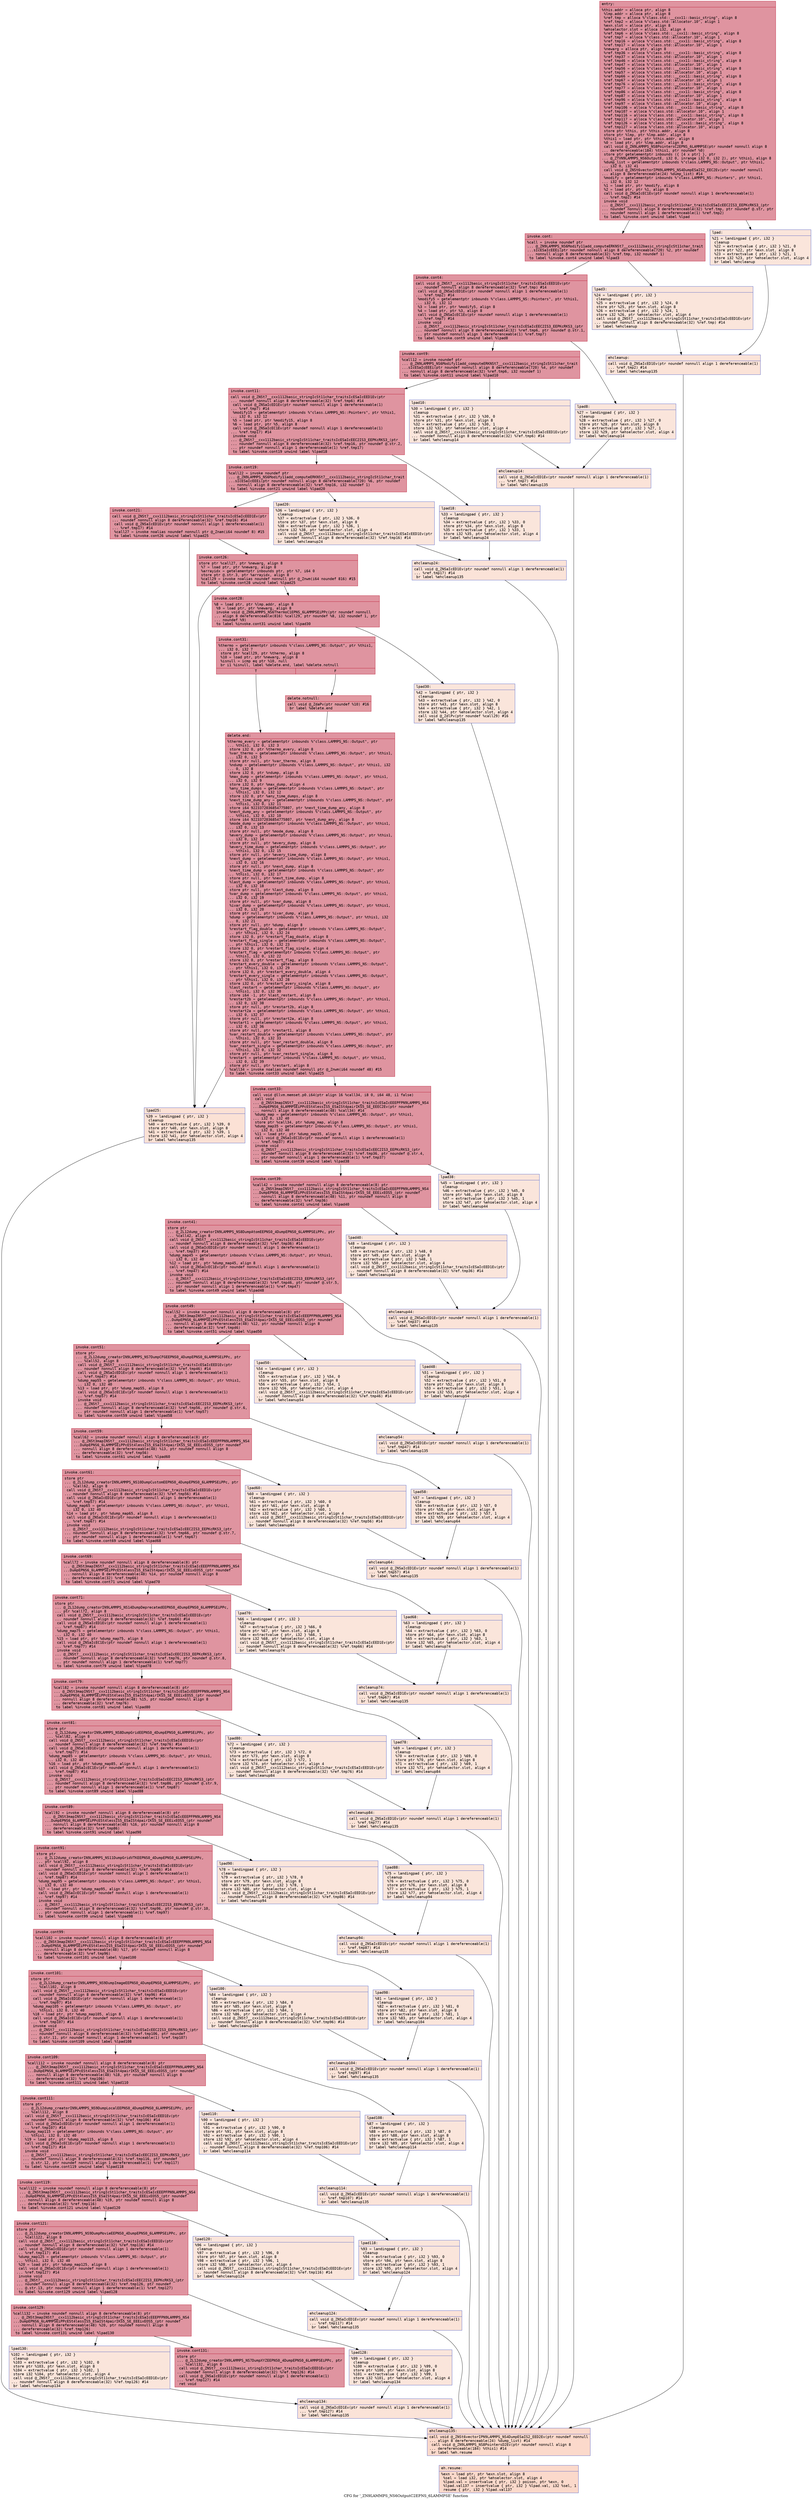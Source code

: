 digraph "CFG for '_ZN9LAMMPS_NS6OutputC2EPNS_6LAMMPSE' function" {
	label="CFG for '_ZN9LAMMPS_NS6OutputC2EPNS_6LAMMPSE' function";

	Node0x559d9a154dc0 [shape=record,color="#b70d28ff", style=filled, fillcolor="#b70d2870" fontname="Courier",label="{entry:\l|  %this.addr = alloca ptr, align 8\l  %lmp.addr = alloca ptr, align 8\l  %ref.tmp = alloca %\"class.std::__cxx11::basic_string\", align 8\l  %ref.tmp2 = alloca %\"class.std::allocator.10\", align 1\l  %exn.slot = alloca ptr, align 8\l  %ehselector.slot = alloca i32, align 4\l  %ref.tmp6 = alloca %\"class.std::__cxx11::basic_string\", align 8\l  %ref.tmp7 = alloca %\"class.std::allocator.10\", align 1\l  %ref.tmp16 = alloca %\"class.std::__cxx11::basic_string\", align 8\l  %ref.tmp17 = alloca %\"class.std::allocator.10\", align 1\l  %newarg = alloca ptr, align 8\l  %ref.tmp36 = alloca %\"class.std::__cxx11::basic_string\", align 8\l  %ref.tmp37 = alloca %\"class.std::allocator.10\", align 1\l  %ref.tmp46 = alloca %\"class.std::__cxx11::basic_string\", align 8\l  %ref.tmp47 = alloca %\"class.std::allocator.10\", align 1\l  %ref.tmp56 = alloca %\"class.std::__cxx11::basic_string\", align 8\l  %ref.tmp57 = alloca %\"class.std::allocator.10\", align 1\l  %ref.tmp66 = alloca %\"class.std::__cxx11::basic_string\", align 8\l  %ref.tmp67 = alloca %\"class.std::allocator.10\", align 1\l  %ref.tmp76 = alloca %\"class.std::__cxx11::basic_string\", align 8\l  %ref.tmp77 = alloca %\"class.std::allocator.10\", align 1\l  %ref.tmp86 = alloca %\"class.std::__cxx11::basic_string\", align 8\l  %ref.tmp87 = alloca %\"class.std::allocator.10\", align 1\l  %ref.tmp96 = alloca %\"class.std::__cxx11::basic_string\", align 8\l  %ref.tmp97 = alloca %\"class.std::allocator.10\", align 1\l  %ref.tmp106 = alloca %\"class.std::__cxx11::basic_string\", align 8\l  %ref.tmp107 = alloca %\"class.std::allocator.10\", align 1\l  %ref.tmp116 = alloca %\"class.std::__cxx11::basic_string\", align 8\l  %ref.tmp117 = alloca %\"class.std::allocator.10\", align 1\l  %ref.tmp126 = alloca %\"class.std::__cxx11::basic_string\", align 8\l  %ref.tmp127 = alloca %\"class.std::allocator.10\", align 1\l  store ptr %this, ptr %this.addr, align 8\l  store ptr %lmp, ptr %lmp.addr, align 8\l  %this1 = load ptr, ptr %this.addr, align 8\l  %0 = load ptr, ptr %lmp.addr, align 8\l  call void @_ZN9LAMMPS_NS8PointersC2EPNS_6LAMMPSE(ptr noundef nonnull align 8\l... dereferenceable(184) %this1, ptr noundef %0)\l  store ptr getelementptr inbounds (\{ [4 x ptr] \}, ptr\l... @_ZTVN9LAMMPS_NS6OutputE, i32 0, inrange i32 0, i32 2), ptr %this1, align 8\l  %dump_list = getelementptr inbounds %\"class.LAMMPS_NS::Output\", ptr %this1,\l... i32 0, i32 41\l  call void @_ZNSt6vectorIPN9LAMMPS_NS4DumpESaIS2_EEC2Ev(ptr noundef nonnull\l... align 8 dereferenceable(24) %dump_list) #14\l  %modify = getelementptr inbounds %\"class.LAMMPS_NS::Pointers\", ptr %this1,\l... i32 0, i32 12\l  %1 = load ptr, ptr %modify, align 8\l  %2 = load ptr, ptr %1, align 8\l  call void @_ZNSaIcEC1Ev(ptr noundef nonnull align 1 dereferenceable(1)\l... %ref.tmp2) #14\l  invoke void\l... @_ZNSt7__cxx1112basic_stringIcSt11char_traitsIcESaIcEEC2IS3_EEPKcRKS3_(ptr\l... noundef nonnull align 8 dereferenceable(32) %ref.tmp, ptr noundef @.str, ptr\l... noundef nonnull align 1 dereferenceable(1) %ref.tmp2)\l          to label %invoke.cont unwind label %lpad\l}"];
	Node0x559d9a154dc0 -> Node0x559d9a1584f0[tooltip="entry -> invoke.cont\nProbability 100.00%" ];
	Node0x559d9a154dc0 -> Node0x559d9a1585d0[tooltip="entry -> lpad\nProbability 0.00%" ];
	Node0x559d9a1584f0 [shape=record,color="#b70d28ff", style=filled, fillcolor="#b70d2870" fontname="Courier",label="{invoke.cont:\l|  %call = invoke noundef ptr\l... @_ZN9LAMMPS_NS6Modify11add_computeERKNSt7__cxx1112basic_stringIcSt11char_trait\l...sIcESaIcEEEi(ptr noundef nonnull align 8 dereferenceable(720) %2, ptr noundef\l... nonnull align 8 dereferenceable(32) %ref.tmp, i32 noundef 1)\l          to label %invoke.cont4 unwind label %lpad3\l}"];
	Node0x559d9a1584f0 -> Node0x559d9a158440[tooltip="invoke.cont -> invoke.cont4\nProbability 100.00%" ];
	Node0x559d9a1584f0 -> Node0x559d9a158a60[tooltip="invoke.cont -> lpad3\nProbability 0.00%" ];
	Node0x559d9a158440 [shape=record,color="#b70d28ff", style=filled, fillcolor="#b70d2870" fontname="Courier",label="{invoke.cont4:\l|  call void @_ZNSt7__cxx1112basic_stringIcSt11char_traitsIcESaIcEED1Ev(ptr\l... noundef nonnull align 8 dereferenceable(32) %ref.tmp) #14\l  call void @_ZNSaIcED1Ev(ptr noundef nonnull align 1 dereferenceable(1)\l... %ref.tmp2) #14\l  %modify5 = getelementptr inbounds %\"class.LAMMPS_NS::Pointers\", ptr %this1,\l... i32 0, i32 12\l  %3 = load ptr, ptr %modify5, align 8\l  %4 = load ptr, ptr %3, align 8\l  call void @_ZNSaIcEC1Ev(ptr noundef nonnull align 1 dereferenceable(1)\l... %ref.tmp7) #14\l  invoke void\l... @_ZNSt7__cxx1112basic_stringIcSt11char_traitsIcESaIcEEC2IS3_EEPKcRKS3_(ptr\l... noundef nonnull align 8 dereferenceable(32) %ref.tmp6, ptr noundef @.str.1,\l... ptr noundef nonnull align 1 dereferenceable(1) %ref.tmp7)\l          to label %invoke.cont9 unwind label %lpad8\l}"];
	Node0x559d9a158440 -> Node0x559d9a159530[tooltip="invoke.cont4 -> invoke.cont9\nProbability 100.00%" ];
	Node0x559d9a158440 -> Node0x559d9a1595e0[tooltip="invoke.cont4 -> lpad8\nProbability 0.00%" ];
	Node0x559d9a159530 [shape=record,color="#b70d28ff", style=filled, fillcolor="#b70d2870" fontname="Courier",label="{invoke.cont9:\l|  %call12 = invoke noundef ptr\l... @_ZN9LAMMPS_NS6Modify11add_computeERKNSt7__cxx1112basic_stringIcSt11char_trait\l...sIcESaIcEEEi(ptr noundef nonnull align 8 dereferenceable(720) %4, ptr noundef\l... nonnull align 8 dereferenceable(32) %ref.tmp6, i32 noundef 1)\l          to label %invoke.cont11 unwind label %lpad10\l}"];
	Node0x559d9a159530 -> Node0x559d9a1594e0[tooltip="invoke.cont9 -> invoke.cont11\nProbability 100.00%" ];
	Node0x559d9a159530 -> Node0x559d9a159870[tooltip="invoke.cont9 -> lpad10\nProbability 0.00%" ];
	Node0x559d9a1594e0 [shape=record,color="#b70d28ff", style=filled, fillcolor="#b70d2870" fontname="Courier",label="{invoke.cont11:\l|  call void @_ZNSt7__cxx1112basic_stringIcSt11char_traitsIcESaIcEED1Ev(ptr\l... noundef nonnull align 8 dereferenceable(32) %ref.tmp6) #14\l  call void @_ZNSaIcED1Ev(ptr noundef nonnull align 1 dereferenceable(1)\l... %ref.tmp7) #14\l  %modify15 = getelementptr inbounds %\"class.LAMMPS_NS::Pointers\", ptr %this1,\l... i32 0, i32 12\l  %5 = load ptr, ptr %modify15, align 8\l  %6 = load ptr, ptr %5, align 8\l  call void @_ZNSaIcEC1Ev(ptr noundef nonnull align 1 dereferenceable(1)\l... %ref.tmp17) #14\l  invoke void\l... @_ZNSt7__cxx1112basic_stringIcSt11char_traitsIcESaIcEEC2IS3_EEPKcRKS3_(ptr\l... noundef nonnull align 8 dereferenceable(32) %ref.tmp16, ptr noundef @.str.2,\l... ptr noundef nonnull align 1 dereferenceable(1) %ref.tmp17)\l          to label %invoke.cont19 unwind label %lpad18\l}"];
	Node0x559d9a1594e0 -> Node0x559d9a156850[tooltip="invoke.cont11 -> invoke.cont19\nProbability 100.00%" ];
	Node0x559d9a1594e0 -> Node0x559d9a15a450[tooltip="invoke.cont11 -> lpad18\nProbability 0.00%" ];
	Node0x559d9a156850 [shape=record,color="#b70d28ff", style=filled, fillcolor="#b70d2870" fontname="Courier",label="{invoke.cont19:\l|  %call22 = invoke noundef ptr\l... @_ZN9LAMMPS_NS6Modify11add_computeERKNSt7__cxx1112basic_stringIcSt11char_trait\l...sIcESaIcEEEi(ptr noundef nonnull align 8 dereferenceable(720) %6, ptr noundef\l... nonnull align 8 dereferenceable(32) %ref.tmp16, i32 noundef 1)\l          to label %invoke.cont21 unwind label %lpad20\l}"];
	Node0x559d9a156850 -> Node0x559d9a156800[tooltip="invoke.cont19 -> invoke.cont21\nProbability 100.00%" ];
	Node0x559d9a156850 -> Node0x559d9a15a6a0[tooltip="invoke.cont19 -> lpad20\nProbability 0.00%" ];
	Node0x559d9a156800 [shape=record,color="#b70d28ff", style=filled, fillcolor="#b70d2870" fontname="Courier",label="{invoke.cont21:\l|  call void @_ZNSt7__cxx1112basic_stringIcSt11char_traitsIcESaIcEED1Ev(ptr\l... noundef nonnull align 8 dereferenceable(32) %ref.tmp16) #14\l  call void @_ZNSaIcED1Ev(ptr noundef nonnull align 1 dereferenceable(1)\l... %ref.tmp17) #14\l  %call27 = invoke noalias noundef nonnull ptr @_Znam(i64 noundef 8) #15\l          to label %invoke.cont26 unwind label %lpad25\l}"];
	Node0x559d9a156800 -> Node0x559d9a15ab30[tooltip="invoke.cont21 -> invoke.cont26\nProbability 100.00%" ];
	Node0x559d9a156800 -> Node0x559d9a15abb0[tooltip="invoke.cont21 -> lpad25\nProbability 0.00%" ];
	Node0x559d9a15ab30 [shape=record,color="#b70d28ff", style=filled, fillcolor="#b70d2870" fontname="Courier",label="{invoke.cont26:\l|  store ptr %call27, ptr %newarg, align 8\l  %7 = load ptr, ptr %newarg, align 8\l  %arrayidx = getelementptr inbounds ptr, ptr %7, i64 0\l  store ptr @.str.3, ptr %arrayidx, align 8\l  %call29 = invoke noalias noundef nonnull ptr @_Znwm(i64 noundef 816) #15\l          to label %invoke.cont28 unwind label %lpad25\l}"];
	Node0x559d9a15ab30 -> Node0x559d9a15b110[tooltip="invoke.cont26 -> invoke.cont28\nProbability 100.00%" ];
	Node0x559d9a15ab30 -> Node0x559d9a15abb0[tooltip="invoke.cont26 -> lpad25\nProbability 0.00%" ];
	Node0x559d9a15b110 [shape=record,color="#b70d28ff", style=filled, fillcolor="#b70d2870" fontname="Courier",label="{invoke.cont28:\l|  %8 = load ptr, ptr %lmp.addr, align 8\l  %9 = load ptr, ptr %newarg, align 8\l  invoke void @_ZN9LAMMPS_NS6ThermoC1EPNS_6LAMMPSEiPPc(ptr noundef nonnull\l... align 8 dereferenceable(816) %call29, ptr noundef %8, i32 noundef 1, ptr\l... noundef %9)\l          to label %invoke.cont31 unwind label %lpad30\l}"];
	Node0x559d9a15b110 -> Node0x559d9a15b4f0[tooltip="invoke.cont28 -> invoke.cont31\nProbability 100.00%" ];
	Node0x559d9a15b110 -> Node0x559d9a15b5d0[tooltip="invoke.cont28 -> lpad30\nProbability 0.00%" ];
	Node0x559d9a15b4f0 [shape=record,color="#b70d28ff", style=filled, fillcolor="#b70d2870" fontname="Courier",label="{invoke.cont31:\l|  %thermo = getelementptr inbounds %\"class.LAMMPS_NS::Output\", ptr %this1,\l... i32 0, i32 7\l  store ptr %call29, ptr %thermo, align 8\l  %10 = load ptr, ptr %newarg, align 8\l  %isnull = icmp eq ptr %10, null\l  br i1 %isnull, label %delete.end, label %delete.notnull\l|{<s0>T|<s1>F}}"];
	Node0x559d9a15b4f0:s0 -> Node0x559d9a15bbf0[tooltip="invoke.cont31 -> delete.end\nProbability 37.50%" ];
	Node0x559d9a15b4f0:s1 -> Node0x559d9a15bc70[tooltip="invoke.cont31 -> delete.notnull\nProbability 62.50%" ];
	Node0x559d9a15bc70 [shape=record,color="#b70d28ff", style=filled, fillcolor="#bb1b2c70" fontname="Courier",label="{delete.notnull:\l|  call void @_ZdaPv(ptr noundef %10) #16\l  br label %delete.end\l}"];
	Node0x559d9a15bc70 -> Node0x559d9a15bbf0[tooltip="delete.notnull -> delete.end\nProbability 100.00%" ];
	Node0x559d9a15bbf0 [shape=record,color="#b70d28ff", style=filled, fillcolor="#b70d2870" fontname="Courier",label="{delete.end:\l|  %thermo_every = getelementptr inbounds %\"class.LAMMPS_NS::Output\", ptr\l... %this1, i32 0, i32 3\l  store i32 0, ptr %thermo_every, align 8\l  %var_thermo = getelementptr inbounds %\"class.LAMMPS_NS::Output\", ptr %this1,\l... i32 0, i32 5\l  store ptr null, ptr %var_thermo, align 8\l  %ndump = getelementptr inbounds %\"class.LAMMPS_NS::Output\", ptr %this1, i32\l... 0, i32 8\l  store i32 0, ptr %ndump, align 8\l  %max_dump = getelementptr inbounds %\"class.LAMMPS_NS::Output\", ptr %this1,\l... i32 0, i32 9\l  store i32 0, ptr %max_dump, align 4\l  %any_time_dumps = getelementptr inbounds %\"class.LAMMPS_NS::Output\", ptr\l... %this1, i32 0, i32 12\l  store i32 0, ptr %any_time_dumps, align 8\l  %next_time_dump_any = getelementptr inbounds %\"class.LAMMPS_NS::Output\", ptr\l... %this1, i32 0, i32 11\l  store i64 9223372036854775807, ptr %next_time_dump_any, align 8\l  %next_dump_any = getelementptr inbounds %\"class.LAMMPS_NS::Output\", ptr\l... %this1, i32 0, i32 10\l  store i64 9223372036854775807, ptr %next_dump_any, align 8\l  %mode_dump = getelementptr inbounds %\"class.LAMMPS_NS::Output\", ptr %this1,\l... i32 0, i32 13\l  store ptr null, ptr %mode_dump, align 8\l  %every_dump = getelementptr inbounds %\"class.LAMMPS_NS::Output\", ptr %this1,\l... i32 0, i32 14\l  store ptr null, ptr %every_dump, align 8\l  %every_time_dump = getelementptr inbounds %\"class.LAMMPS_NS::Output\", ptr\l... %this1, i32 0, i32 15\l  store ptr null, ptr %every_time_dump, align 8\l  %next_dump = getelementptr inbounds %\"class.LAMMPS_NS::Output\", ptr %this1,\l... i32 0, i32 16\l  store ptr null, ptr %next_dump, align 8\l  %next_time_dump = getelementptr inbounds %\"class.LAMMPS_NS::Output\", ptr\l... %this1, i32 0, i32 17\l  store ptr null, ptr %next_time_dump, align 8\l  %last_dump = getelementptr inbounds %\"class.LAMMPS_NS::Output\", ptr %this1,\l... i32 0, i32 18\l  store ptr null, ptr %last_dump, align 8\l  %var_dump = getelementptr inbounds %\"class.LAMMPS_NS::Output\", ptr %this1,\l... i32 0, i32 19\l  store ptr null, ptr %var_dump, align 8\l  %ivar_dump = getelementptr inbounds %\"class.LAMMPS_NS::Output\", ptr %this1,\l... i32 0, i32 20\l  store ptr null, ptr %ivar_dump, align 8\l  %dump = getelementptr inbounds %\"class.LAMMPS_NS::Output\", ptr %this1, i32\l... 0, i32 21\l  store ptr null, ptr %dump, align 8\l  %restart_flag_double = getelementptr inbounds %\"class.LAMMPS_NS::Output\",\l... ptr %this1, i32 0, i32 24\l  store i32 0, ptr %restart_flag_double, align 8\l  %restart_flag_single = getelementptr inbounds %\"class.LAMMPS_NS::Output\",\l... ptr %this1, i32 0, i32 23\l  store i32 0, ptr %restart_flag_single, align 4\l  %restart_flag = getelementptr inbounds %\"class.LAMMPS_NS::Output\", ptr\l... %this1, i32 0, i32 22\l  store i32 0, ptr %restart_flag, align 8\l  %restart_every_double = getelementptr inbounds %\"class.LAMMPS_NS::Output\",\l... ptr %this1, i32 0, i32 29\l  store i32 0, ptr %restart_every_double, align 4\l  %restart_every_single = getelementptr inbounds %\"class.LAMMPS_NS::Output\",\l... ptr %this1, i32 0, i32 28\l  store i32 0, ptr %restart_every_single, align 8\l  %last_restart = getelementptr inbounds %\"class.LAMMPS_NS::Output\", ptr\l... %this1, i32 0, i32 30\l  store i64 -1, ptr %last_restart, align 8\l  %restart2b = getelementptr inbounds %\"class.LAMMPS_NS::Output\", ptr %this1,\l... i32 0, i32 38\l  store ptr null, ptr %restart2b, align 8\l  %restart2a = getelementptr inbounds %\"class.LAMMPS_NS::Output\", ptr %this1,\l... i32 0, i32 37\l  store ptr null, ptr %restart2a, align 8\l  %restart1 = getelementptr inbounds %\"class.LAMMPS_NS::Output\", ptr %this1,\l... i32 0, i32 36\l  store ptr null, ptr %restart1, align 8\l  %var_restart_double = getelementptr inbounds %\"class.LAMMPS_NS::Output\", ptr\l... %this1, i32 0, i32 33\l  store ptr null, ptr %var_restart_double, align 8\l  %var_restart_single = getelementptr inbounds %\"class.LAMMPS_NS::Output\", ptr\l... %this1, i32 0, i32 32\l  store ptr null, ptr %var_restart_single, align 8\l  %restart = getelementptr inbounds %\"class.LAMMPS_NS::Output\", ptr %this1,\l... i32 0, i32 39\l  store ptr null, ptr %restart, align 8\l  %call34 = invoke noalias noundef nonnull ptr @_Znwm(i64 noundef 48) #15\l          to label %invoke.cont33 unwind label %lpad25\l}"];
	Node0x559d9a15bbf0 -> Node0x559d9a15f110[tooltip="delete.end -> invoke.cont33\nProbability 100.00%" ];
	Node0x559d9a15bbf0 -> Node0x559d9a15abb0[tooltip="delete.end -> lpad25\nProbability 0.00%" ];
	Node0x559d9a15f110 [shape=record,color="#b70d28ff", style=filled, fillcolor="#b70d2870" fontname="Courier",label="{invoke.cont33:\l|  call void @llvm.memset.p0.i64(ptr align 16 %call34, i8 0, i64 48, i1 false)\l  call void\l... @_ZNSt3mapINSt7__cxx1112basic_stringIcSt11char_traitsIcESaIcEEEPFPN9LAMMPS_NS4\l...DumpEPNS6_6LAMMPSEiPPcESt4lessIS5_ESaISt4pairIKS5_SE_EEEC2Ev(ptr noundef\l... nonnull align 8 dereferenceable(48) %call34) #14\l  %dump_map = getelementptr inbounds %\"class.LAMMPS_NS::Output\", ptr %this1,\l... i32 0, i32 40\l  store ptr %call34, ptr %dump_map, align 8\l  %dump_map35 = getelementptr inbounds %\"class.LAMMPS_NS::Output\", ptr %this1,\l... i32 0, i32 40\l  %11 = load ptr, ptr %dump_map35, align 8\l  call void @_ZNSaIcEC1Ev(ptr noundef nonnull align 1 dereferenceable(1)\l... %ref.tmp37) #14\l  invoke void\l... @_ZNSt7__cxx1112basic_stringIcSt11char_traitsIcESaIcEEC2IS3_EEPKcRKS3_(ptr\l... noundef nonnull align 8 dereferenceable(32) %ref.tmp36, ptr noundef @.str.4,\l... ptr noundef nonnull align 1 dereferenceable(1) %ref.tmp37)\l          to label %invoke.cont39 unwind label %lpad38\l}"];
	Node0x559d9a15f110 -> Node0x559d9a15a100[tooltip="invoke.cont33 -> invoke.cont39\nProbability 100.00%" ];
	Node0x559d9a15f110 -> Node0x559d9a15a1e0[tooltip="invoke.cont33 -> lpad38\nProbability 0.00%" ];
	Node0x559d9a15a100 [shape=record,color="#b70d28ff", style=filled, fillcolor="#b70d2870" fontname="Courier",label="{invoke.cont39:\l|  %call42 = invoke noundef nonnull align 8 dereferenceable(8) ptr\l... @_ZNSt3mapINSt7__cxx1112basic_stringIcSt11char_traitsIcESaIcEEEPFPN9LAMMPS_NS4\l...DumpEPNS6_6LAMMPSEiPPcESt4lessIS5_ESaISt4pairIKS5_SE_EEEixEOS5_(ptr noundef\l... nonnull align 8 dereferenceable(48) %11, ptr noundef nonnull align 8\l... dereferenceable(32) %ref.tmp36)\l          to label %invoke.cont41 unwind label %lpad40\l}"];
	Node0x559d9a15a100 -> Node0x559d9a15a0b0[tooltip="invoke.cont39 -> invoke.cont41\nProbability 100.00%" ];
	Node0x559d9a15a100 -> Node0x559d9a15a3f0[tooltip="invoke.cont39 -> lpad40\nProbability 0.00%" ];
	Node0x559d9a15a0b0 [shape=record,color="#b70d28ff", style=filled, fillcolor="#b70d2870" fontname="Courier",label="{invoke.cont41:\l|  store ptr\l... @_ZL12dump_creatorIN9LAMMPS_NS8DumpAtomEEPNS0_4DumpEPNS0_6LAMMPSEiPPc, ptr\l... %call42, align 8\l  call void @_ZNSt7__cxx1112basic_stringIcSt11char_traitsIcESaIcEED1Ev(ptr\l... noundef nonnull align 8 dereferenceable(32) %ref.tmp36) #14\l  call void @_ZNSaIcED1Ev(ptr noundef nonnull align 1 dereferenceable(1)\l... %ref.tmp37) #14\l  %dump_map45 = getelementptr inbounds %\"class.LAMMPS_NS::Output\", ptr %this1,\l... i32 0, i32 40\l  %12 = load ptr, ptr %dump_map45, align 8\l  call void @_ZNSaIcEC1Ev(ptr noundef nonnull align 1 dereferenceable(1)\l... %ref.tmp47) #14\l  invoke void\l... @_ZNSt7__cxx1112basic_stringIcSt11char_traitsIcESaIcEEC2IS3_EEPKcRKS3_(ptr\l... noundef nonnull align 8 dereferenceable(32) %ref.tmp46, ptr noundef @.str.5,\l... ptr noundef nonnull align 1 dereferenceable(1) %ref.tmp47)\l          to label %invoke.cont49 unwind label %lpad48\l}"];
	Node0x559d9a15a0b0 -> Node0x559d9a1610d0[tooltip="invoke.cont41 -> invoke.cont49\nProbability 100.00%" ];
	Node0x559d9a15a0b0 -> Node0x559d9a1611b0[tooltip="invoke.cont41 -> lpad48\nProbability 0.00%" ];
	Node0x559d9a1610d0 [shape=record,color="#b70d28ff", style=filled, fillcolor="#b70d2870" fontname="Courier",label="{invoke.cont49:\l|  %call52 = invoke noundef nonnull align 8 dereferenceable(8) ptr\l... @_ZNSt3mapINSt7__cxx1112basic_stringIcSt11char_traitsIcESaIcEEEPFPN9LAMMPS_NS4\l...DumpEPNS6_6LAMMPSEiPPcESt4lessIS5_ESaISt4pairIKS5_SE_EEEixEOS5_(ptr noundef\l... nonnull align 8 dereferenceable(48) %12, ptr noundef nonnull align 8\l... dereferenceable(32) %ref.tmp46)\l          to label %invoke.cont51 unwind label %lpad50\l}"];
	Node0x559d9a1610d0 -> Node0x559d9a161080[tooltip="invoke.cont49 -> invoke.cont51\nProbability 100.00%" ];
	Node0x559d9a1610d0 -> Node0x559d9a1614e0[tooltip="invoke.cont49 -> lpad50\nProbability 0.00%" ];
	Node0x559d9a161080 [shape=record,color="#b70d28ff", style=filled, fillcolor="#b70d2870" fontname="Courier",label="{invoke.cont51:\l|  store ptr\l... @_ZL12dump_creatorIN9LAMMPS_NS7DumpCFGEEPNS0_4DumpEPNS0_6LAMMPSEiPPc, ptr\l... %call52, align 8\l  call void @_ZNSt7__cxx1112basic_stringIcSt11char_traitsIcESaIcEED1Ev(ptr\l... noundef nonnull align 8 dereferenceable(32) %ref.tmp46) #14\l  call void @_ZNSaIcED1Ev(ptr noundef nonnull align 1 dereferenceable(1)\l... %ref.tmp47) #14\l  %dump_map55 = getelementptr inbounds %\"class.LAMMPS_NS::Output\", ptr %this1,\l... i32 0, i32 40\l  %13 = load ptr, ptr %dump_map55, align 8\l  call void @_ZNSaIcEC1Ev(ptr noundef nonnull align 1 dereferenceable(1)\l... %ref.tmp57) #14\l  invoke void\l... @_ZNSt7__cxx1112basic_stringIcSt11char_traitsIcESaIcEEC2IS3_EEPKcRKS3_(ptr\l... noundef nonnull align 8 dereferenceable(32) %ref.tmp56, ptr noundef @.str.6,\l... ptr noundef nonnull align 1 dereferenceable(1) %ref.tmp57)\l          to label %invoke.cont59 unwind label %lpad58\l}"];
	Node0x559d9a161080 -> Node0x559d9a155ad0[tooltip="invoke.cont51 -> invoke.cont59\nProbability 100.00%" ];
	Node0x559d9a161080 -> Node0x559d9a155bb0[tooltip="invoke.cont51 -> lpad58\nProbability 0.00%" ];
	Node0x559d9a155ad0 [shape=record,color="#b70d28ff", style=filled, fillcolor="#b70d2870" fontname="Courier",label="{invoke.cont59:\l|  %call62 = invoke noundef nonnull align 8 dereferenceable(8) ptr\l... @_ZNSt3mapINSt7__cxx1112basic_stringIcSt11char_traitsIcESaIcEEEPFPN9LAMMPS_NS4\l...DumpEPNS6_6LAMMPSEiPPcESt4lessIS5_ESaISt4pairIKS5_SE_EEEixEOS5_(ptr noundef\l... nonnull align 8 dereferenceable(48) %13, ptr noundef nonnull align 8\l... dereferenceable(32) %ref.tmp56)\l          to label %invoke.cont61 unwind label %lpad60\l}"];
	Node0x559d9a155ad0 -> Node0x559d9a155a80[tooltip="invoke.cont59 -> invoke.cont61\nProbability 100.00%" ];
	Node0x559d9a155ad0 -> Node0x559d9a155ee0[tooltip="invoke.cont59 -> lpad60\nProbability 0.00%" ];
	Node0x559d9a155a80 [shape=record,color="#b70d28ff", style=filled, fillcolor="#b70d2870" fontname="Courier",label="{invoke.cont61:\l|  store ptr\l... @_ZL12dump_creatorIN9LAMMPS_NS10DumpCustomEEPNS0_4DumpEPNS0_6LAMMPSEiPPc, ptr\l... %call62, align 8\l  call void @_ZNSt7__cxx1112basic_stringIcSt11char_traitsIcESaIcEED1Ev(ptr\l... noundef nonnull align 8 dereferenceable(32) %ref.tmp56) #14\l  call void @_ZNSaIcED1Ev(ptr noundef nonnull align 1 dereferenceable(1)\l... %ref.tmp57) #14\l  %dump_map65 = getelementptr inbounds %\"class.LAMMPS_NS::Output\", ptr %this1,\l... i32 0, i32 40\l  %14 = load ptr, ptr %dump_map65, align 8\l  call void @_ZNSaIcEC1Ev(ptr noundef nonnull align 1 dereferenceable(1)\l... %ref.tmp67) #14\l  invoke void\l... @_ZNSt7__cxx1112basic_stringIcSt11char_traitsIcESaIcEEC2IS3_EEPKcRKS3_(ptr\l... noundef nonnull align 8 dereferenceable(32) %ref.tmp66, ptr noundef @.str.7,\l... ptr noundef nonnull align 1 dereferenceable(1) %ref.tmp67)\l          to label %invoke.cont69 unwind label %lpad68\l}"];
	Node0x559d9a155a80 -> Node0x559d9a1638f0[tooltip="invoke.cont61 -> invoke.cont69\nProbability 100.00%" ];
	Node0x559d9a155a80 -> Node0x559d9a1639a0[tooltip="invoke.cont61 -> lpad68\nProbability 0.00%" ];
	Node0x559d9a1638f0 [shape=record,color="#b70d28ff", style=filled, fillcolor="#b70d2870" fontname="Courier",label="{invoke.cont69:\l|  %call72 = invoke noundef nonnull align 8 dereferenceable(8) ptr\l... @_ZNSt3mapINSt7__cxx1112basic_stringIcSt11char_traitsIcESaIcEEEPFPN9LAMMPS_NS4\l...DumpEPNS6_6LAMMPSEiPPcESt4lessIS5_ESaISt4pairIKS5_SE_EEEixEOS5_(ptr noundef\l... nonnull align 8 dereferenceable(48) %14, ptr noundef nonnull align 8\l... dereferenceable(32) %ref.tmp66)\l          to label %invoke.cont71 unwind label %lpad70\l}"];
	Node0x559d9a1638f0 -> Node0x559d9a1638a0[tooltip="invoke.cont69 -> invoke.cont71\nProbability 100.00%" ];
	Node0x559d9a1638f0 -> Node0x559d9a163cd0[tooltip="invoke.cont69 -> lpad70\nProbability 0.00%" ];
	Node0x559d9a1638a0 [shape=record,color="#b70d28ff", style=filled, fillcolor="#b70d2870" fontname="Courier",label="{invoke.cont71:\l|  store ptr\l... @_ZL12dump_creatorIN9LAMMPS_NS14DumpDeprecatedEEPNS0_4DumpEPNS0_6LAMMPSEiPPc,\l... ptr %call72, align 8\l  call void @_ZNSt7__cxx1112basic_stringIcSt11char_traitsIcESaIcEED1Ev(ptr\l... noundef nonnull align 8 dereferenceable(32) %ref.tmp66) #14\l  call void @_ZNSaIcED1Ev(ptr noundef nonnull align 1 dereferenceable(1)\l... %ref.tmp67) #14\l  %dump_map75 = getelementptr inbounds %\"class.LAMMPS_NS::Output\", ptr %this1,\l... i32 0, i32 40\l  %15 = load ptr, ptr %dump_map75, align 8\l  call void @_ZNSaIcEC1Ev(ptr noundef nonnull align 1 dereferenceable(1)\l... %ref.tmp77) #14\l  invoke void\l... @_ZNSt7__cxx1112basic_stringIcSt11char_traitsIcESaIcEEC2IS3_EEPKcRKS3_(ptr\l... noundef nonnull align 8 dereferenceable(32) %ref.tmp76, ptr noundef @.str.8,\l... ptr noundef nonnull align 1 dereferenceable(1) %ref.tmp77)\l          to label %invoke.cont79 unwind label %lpad78\l}"];
	Node0x559d9a1638a0 -> Node0x559d9a164520[tooltip="invoke.cont71 -> invoke.cont79\nProbability 100.00%" ];
	Node0x559d9a1638a0 -> Node0x559d9a1645a0[tooltip="invoke.cont71 -> lpad78\nProbability 0.00%" ];
	Node0x559d9a164520 [shape=record,color="#b70d28ff", style=filled, fillcolor="#b70d2870" fontname="Courier",label="{invoke.cont79:\l|  %call82 = invoke noundef nonnull align 8 dereferenceable(8) ptr\l... @_ZNSt3mapINSt7__cxx1112basic_stringIcSt11char_traitsIcESaIcEEEPFPN9LAMMPS_NS4\l...DumpEPNS6_6LAMMPSEiPPcESt4lessIS5_ESaISt4pairIKS5_SE_EEEixEOS5_(ptr noundef\l... nonnull align 8 dereferenceable(48) %15, ptr noundef nonnull align 8\l... dereferenceable(32) %ref.tmp76)\l          to label %invoke.cont81 unwind label %lpad80\l}"];
	Node0x559d9a164520 -> Node0x559d9a1644d0[tooltip="invoke.cont79 -> invoke.cont81\nProbability 100.00%" ];
	Node0x559d9a164520 -> Node0x559d9a1648d0[tooltip="invoke.cont79 -> lpad80\nProbability 0.00%" ];
	Node0x559d9a1644d0 [shape=record,color="#b70d28ff", style=filled, fillcolor="#b70d2870" fontname="Courier",label="{invoke.cont81:\l|  store ptr\l... @_ZL12dump_creatorIN9LAMMPS_NS8DumpGridEEPNS0_4DumpEPNS0_6LAMMPSEiPPc, ptr\l... %call82, align 8\l  call void @_ZNSt7__cxx1112basic_stringIcSt11char_traitsIcESaIcEED1Ev(ptr\l... noundef nonnull align 8 dereferenceable(32) %ref.tmp76) #14\l  call void @_ZNSaIcED1Ev(ptr noundef nonnull align 1 dereferenceable(1)\l... %ref.tmp77) #14\l  %dump_map85 = getelementptr inbounds %\"class.LAMMPS_NS::Output\", ptr %this1,\l... i32 0, i32 40\l  %16 = load ptr, ptr %dump_map85, align 8\l  call void @_ZNSaIcEC1Ev(ptr noundef nonnull align 1 dereferenceable(1)\l... %ref.tmp87) #14\l  invoke void\l... @_ZNSt7__cxx1112basic_stringIcSt11char_traitsIcESaIcEEC2IS3_EEPKcRKS3_(ptr\l... noundef nonnull align 8 dereferenceable(32) %ref.tmp86, ptr noundef @.str.9,\l... ptr noundef nonnull align 1 dereferenceable(1) %ref.tmp87)\l          to label %invoke.cont89 unwind label %lpad88\l}"];
	Node0x559d9a1644d0 -> Node0x559d9a1650b0[tooltip="invoke.cont81 -> invoke.cont89\nProbability 100.00%" ];
	Node0x559d9a1644d0 -> Node0x559d9a165190[tooltip="invoke.cont81 -> lpad88\nProbability 0.00%" ];
	Node0x559d9a1650b0 [shape=record,color="#b70d28ff", style=filled, fillcolor="#b70d2870" fontname="Courier",label="{invoke.cont89:\l|  %call92 = invoke noundef nonnull align 8 dereferenceable(8) ptr\l... @_ZNSt3mapINSt7__cxx1112basic_stringIcSt11char_traitsIcESaIcEEEPFPN9LAMMPS_NS4\l...DumpEPNS6_6LAMMPSEiPPcESt4lessIS5_ESaISt4pairIKS5_SE_EEEixEOS5_(ptr noundef\l... nonnull align 8 dereferenceable(48) %16, ptr noundef nonnull align 8\l... dereferenceable(32) %ref.tmp86)\l          to label %invoke.cont91 unwind label %lpad90\l}"];
	Node0x559d9a1650b0 -> Node0x559d9a165060[tooltip="invoke.cont89 -> invoke.cont91\nProbability 100.00%" ];
	Node0x559d9a1650b0 -> Node0x559d9a1654c0[tooltip="invoke.cont89 -> lpad90\nProbability 0.00%" ];
	Node0x559d9a165060 [shape=record,color="#b70d28ff", style=filled, fillcolor="#b70d2870" fontname="Courier",label="{invoke.cont91:\l|  store ptr\l... @_ZL12dump_creatorIN9LAMMPS_NS11DumpGridVTKEEPNS0_4DumpEPNS0_6LAMMPSEiPPc,\l... ptr %call92, align 8\l  call void @_ZNSt7__cxx1112basic_stringIcSt11char_traitsIcESaIcEED1Ev(ptr\l... noundef nonnull align 8 dereferenceable(32) %ref.tmp86) #14\l  call void @_ZNSaIcED1Ev(ptr noundef nonnull align 1 dereferenceable(1)\l... %ref.tmp87) #14\l  %dump_map95 = getelementptr inbounds %\"class.LAMMPS_NS::Output\", ptr %this1,\l... i32 0, i32 40\l  %17 = load ptr, ptr %dump_map95, align 8\l  call void @_ZNSaIcEC1Ev(ptr noundef nonnull align 1 dereferenceable(1)\l... %ref.tmp97) #14\l  invoke void\l... @_ZNSt7__cxx1112basic_stringIcSt11char_traitsIcESaIcEEC2IS3_EEPKcRKS3_(ptr\l... noundef nonnull align 8 dereferenceable(32) %ref.tmp96, ptr noundef @.str.10,\l... ptr noundef nonnull align 1 dereferenceable(1) %ref.tmp97)\l          to label %invoke.cont99 unwind label %lpad98\l}"];
	Node0x559d9a165060 -> Node0x559d9a165d10[tooltip="invoke.cont91 -> invoke.cont99\nProbability 100.00%" ];
	Node0x559d9a165060 -> Node0x559d9a165d90[tooltip="invoke.cont91 -> lpad98\nProbability 0.00%" ];
	Node0x559d9a165d10 [shape=record,color="#b70d28ff", style=filled, fillcolor="#b70d2870" fontname="Courier",label="{invoke.cont99:\l|  %call102 = invoke noundef nonnull align 8 dereferenceable(8) ptr\l... @_ZNSt3mapINSt7__cxx1112basic_stringIcSt11char_traitsIcESaIcEEEPFPN9LAMMPS_NS4\l...DumpEPNS6_6LAMMPSEiPPcESt4lessIS5_ESaISt4pairIKS5_SE_EEEixEOS5_(ptr noundef\l... nonnull align 8 dereferenceable(48) %17, ptr noundef nonnull align 8\l... dereferenceable(32) %ref.tmp96)\l          to label %invoke.cont101 unwind label %lpad100\l}"];
	Node0x559d9a165d10 -> Node0x559d9a165cc0[tooltip="invoke.cont99 -> invoke.cont101\nProbability 100.00%" ];
	Node0x559d9a165d10 -> Node0x559d9a1660c0[tooltip="invoke.cont99 -> lpad100\nProbability 0.00%" ];
	Node0x559d9a165cc0 [shape=record,color="#b70d28ff", style=filled, fillcolor="#b70d2870" fontname="Courier",label="{invoke.cont101:\l|  store ptr\l... @_ZL12dump_creatorIN9LAMMPS_NS9DumpImageEEPNS0_4DumpEPNS0_6LAMMPSEiPPc, ptr\l... %call102, align 8\l  call void @_ZNSt7__cxx1112basic_stringIcSt11char_traitsIcESaIcEED1Ev(ptr\l... noundef nonnull align 8 dereferenceable(32) %ref.tmp96) #14\l  call void @_ZNSaIcED1Ev(ptr noundef nonnull align 1 dereferenceable(1)\l... %ref.tmp97) #14\l  %dump_map105 = getelementptr inbounds %\"class.LAMMPS_NS::Output\", ptr\l... %this1, i32 0, i32 40\l  %18 = load ptr, ptr %dump_map105, align 8\l  call void @_ZNSaIcEC1Ev(ptr noundef nonnull align 1 dereferenceable(1)\l... %ref.tmp107) #14\l  invoke void\l... @_ZNSt7__cxx1112basic_stringIcSt11char_traitsIcESaIcEEC2IS3_EEPKcRKS3_(ptr\l... noundef nonnull align 8 dereferenceable(32) %ref.tmp106, ptr noundef\l... @.str.11, ptr noundef nonnull align 1 dereferenceable(1) %ref.tmp107)\l          to label %invoke.cont109 unwind label %lpad108\l}"];
	Node0x559d9a165cc0 -> Node0x559d9a1668a0[tooltip="invoke.cont101 -> invoke.cont109\nProbability 100.00%" ];
	Node0x559d9a165cc0 -> Node0x559d9a166980[tooltip="invoke.cont101 -> lpad108\nProbability 0.00%" ];
	Node0x559d9a1668a0 [shape=record,color="#b70d28ff", style=filled, fillcolor="#b70d2870" fontname="Courier",label="{invoke.cont109:\l|  %call112 = invoke noundef nonnull align 8 dereferenceable(8) ptr\l... @_ZNSt3mapINSt7__cxx1112basic_stringIcSt11char_traitsIcESaIcEEEPFPN9LAMMPS_NS4\l...DumpEPNS6_6LAMMPSEiPPcESt4lessIS5_ESaISt4pairIKS5_SE_EEEixEOS5_(ptr noundef\l... nonnull align 8 dereferenceable(48) %18, ptr noundef nonnull align 8\l... dereferenceable(32) %ref.tmp106)\l          to label %invoke.cont111 unwind label %lpad110\l}"];
	Node0x559d9a1668a0 -> Node0x559d9a166850[tooltip="invoke.cont109 -> invoke.cont111\nProbability 100.00%" ];
	Node0x559d9a1668a0 -> Node0x559d9a166cb0[tooltip="invoke.cont109 -> lpad110\nProbability 0.00%" ];
	Node0x559d9a166850 [shape=record,color="#b70d28ff", style=filled, fillcolor="#b70d2870" fontname="Courier",label="{invoke.cont111:\l|  store ptr\l... @_ZL12dump_creatorIN9LAMMPS_NS9DumpLocalEEPNS0_4DumpEPNS0_6LAMMPSEiPPc, ptr\l... %call112, align 8\l  call void @_ZNSt7__cxx1112basic_stringIcSt11char_traitsIcESaIcEED1Ev(ptr\l... noundef nonnull align 8 dereferenceable(32) %ref.tmp106) #14\l  call void @_ZNSaIcED1Ev(ptr noundef nonnull align 1 dereferenceable(1)\l... %ref.tmp107) #14\l  %dump_map115 = getelementptr inbounds %\"class.LAMMPS_NS::Output\", ptr\l... %this1, i32 0, i32 40\l  %19 = load ptr, ptr %dump_map115, align 8\l  call void @_ZNSaIcEC1Ev(ptr noundef nonnull align 1 dereferenceable(1)\l... %ref.tmp117) #14\l  invoke void\l... @_ZNSt7__cxx1112basic_stringIcSt11char_traitsIcESaIcEEC2IS3_EEPKcRKS3_(ptr\l... noundef nonnull align 8 dereferenceable(32) %ref.tmp116, ptr noundef\l... @.str.12, ptr noundef nonnull align 1 dereferenceable(1) %ref.tmp117)\l          to label %invoke.cont119 unwind label %lpad118\l}"];
	Node0x559d9a166850 -> Node0x559d9a167490[tooltip="invoke.cont111 -> invoke.cont119\nProbability 100.00%" ];
	Node0x559d9a166850 -> Node0x559d9a167570[tooltip="invoke.cont111 -> lpad118\nProbability 0.00%" ];
	Node0x559d9a167490 [shape=record,color="#b70d28ff", style=filled, fillcolor="#b70d2870" fontname="Courier",label="{invoke.cont119:\l|  %call122 = invoke noundef nonnull align 8 dereferenceable(8) ptr\l... @_ZNSt3mapINSt7__cxx1112basic_stringIcSt11char_traitsIcESaIcEEEPFPN9LAMMPS_NS4\l...DumpEPNS6_6LAMMPSEiPPcESt4lessIS5_ESaISt4pairIKS5_SE_EEEixEOS5_(ptr noundef\l... nonnull align 8 dereferenceable(48) %19, ptr noundef nonnull align 8\l... dereferenceable(32) %ref.tmp116)\l          to label %invoke.cont121 unwind label %lpad120\l}"];
	Node0x559d9a167490 -> Node0x559d9a167440[tooltip="invoke.cont119 -> invoke.cont121\nProbability 100.00%" ];
	Node0x559d9a167490 -> Node0x559d9a1678a0[tooltip="invoke.cont119 -> lpad120\nProbability 0.00%" ];
	Node0x559d9a167440 [shape=record,color="#b70d28ff", style=filled, fillcolor="#b70d2870" fontname="Courier",label="{invoke.cont121:\l|  store ptr\l... @_ZL12dump_creatorIN9LAMMPS_NS9DumpMovieEEPNS0_4DumpEPNS0_6LAMMPSEiPPc, ptr\l... %call122, align 8\l  call void @_ZNSt7__cxx1112basic_stringIcSt11char_traitsIcESaIcEED1Ev(ptr\l... noundef nonnull align 8 dereferenceable(32) %ref.tmp116) #14\l  call void @_ZNSaIcED1Ev(ptr noundef nonnull align 1 dereferenceable(1)\l... %ref.tmp117) #14\l  %dump_map125 = getelementptr inbounds %\"class.LAMMPS_NS::Output\", ptr\l... %this1, i32 0, i32 40\l  %20 = load ptr, ptr %dump_map125, align 8\l  call void @_ZNSaIcEC1Ev(ptr noundef nonnull align 1 dereferenceable(1)\l... %ref.tmp127) #14\l  invoke void\l... @_ZNSt7__cxx1112basic_stringIcSt11char_traitsIcESaIcEEC2IS3_EEPKcRKS3_(ptr\l... noundef nonnull align 8 dereferenceable(32) %ref.tmp126, ptr noundef\l... @.str.13, ptr noundef nonnull align 1 dereferenceable(1) %ref.tmp127)\l          to label %invoke.cont129 unwind label %lpad128\l}"];
	Node0x559d9a167440 -> Node0x559d9a168080[tooltip="invoke.cont121 -> invoke.cont129\nProbability 100.00%" ];
	Node0x559d9a167440 -> Node0x559d9a168160[tooltip="invoke.cont121 -> lpad128\nProbability 0.00%" ];
	Node0x559d9a168080 [shape=record,color="#b70d28ff", style=filled, fillcolor="#b70d2870" fontname="Courier",label="{invoke.cont129:\l|  %call132 = invoke noundef nonnull align 8 dereferenceable(8) ptr\l... @_ZNSt3mapINSt7__cxx1112basic_stringIcSt11char_traitsIcESaIcEEEPFPN9LAMMPS_NS4\l...DumpEPNS6_6LAMMPSEiPPcESt4lessIS5_ESaISt4pairIKS5_SE_EEEixEOS5_(ptr noundef\l... nonnull align 8 dereferenceable(48) %20, ptr noundef nonnull align 8\l... dereferenceable(32) %ref.tmp126)\l          to label %invoke.cont131 unwind label %lpad130\l}"];
	Node0x559d9a168080 -> Node0x559d9a168030[tooltip="invoke.cont129 -> invoke.cont131\nProbability 100.00%" ];
	Node0x559d9a168080 -> Node0x559d9a168490[tooltip="invoke.cont129 -> lpad130\nProbability 0.00%" ];
	Node0x559d9a168030 [shape=record,color="#b70d28ff", style=filled, fillcolor="#b70d2870" fontname="Courier",label="{invoke.cont131:\l|  store ptr\l... @_ZL12dump_creatorIN9LAMMPS_NS7DumpXYZEEPNS0_4DumpEPNS0_6LAMMPSEiPPc, ptr\l... %call132, align 8\l  call void @_ZNSt7__cxx1112basic_stringIcSt11char_traitsIcESaIcEED1Ev(ptr\l... noundef nonnull align 8 dereferenceable(32) %ref.tmp126) #14\l  call void @_ZNSaIcED1Ev(ptr noundef nonnull align 1 dereferenceable(1)\l... %ref.tmp127) #14\l  ret void\l}"];
	Node0x559d9a1585d0 [shape=record,color="#3d50c3ff", style=filled, fillcolor="#f4c5ad70" fontname="Courier",label="{lpad:\l|  %21 = landingpad \{ ptr, i32 \}\l          cleanup\l  %22 = extractvalue \{ ptr, i32 \} %21, 0\l  store ptr %22, ptr %exn.slot, align 8\l  %23 = extractvalue \{ ptr, i32 \} %21, 1\l  store i32 %23, ptr %ehselector.slot, align 4\l  br label %ehcleanup\l}"];
	Node0x559d9a1585d0 -> Node0x559d9a168c80[tooltip="lpad -> ehcleanup\nProbability 100.00%" ];
	Node0x559d9a158a60 [shape=record,color="#3d50c3ff", style=filled, fillcolor="#f4c5ad70" fontname="Courier",label="{lpad3:\l|  %24 = landingpad \{ ptr, i32 \}\l          cleanup\l  %25 = extractvalue \{ ptr, i32 \} %24, 0\l  store ptr %25, ptr %exn.slot, align 8\l  %26 = extractvalue \{ ptr, i32 \} %24, 1\l  store i32 %26, ptr %ehselector.slot, align 4\l  call void @_ZNSt7__cxx1112basic_stringIcSt11char_traitsIcESaIcEED1Ev(ptr\l... noundef nonnull align 8 dereferenceable(32) %ref.tmp) #14\l  br label %ehcleanup\l}"];
	Node0x559d9a158a60 -> Node0x559d9a168c80[tooltip="lpad3 -> ehcleanup\nProbability 100.00%" ];
	Node0x559d9a168c80 [shape=record,color="#3d50c3ff", style=filled, fillcolor="#f6bfa670" fontname="Courier",label="{ehcleanup:\l|  call void @_ZNSaIcED1Ev(ptr noundef nonnull align 1 dereferenceable(1)\l... %ref.tmp2) #14\l  br label %ehcleanup135\l}"];
	Node0x559d9a168c80 -> Node0x559d9a169290[tooltip="ehcleanup -> ehcleanup135\nProbability 100.00%" ];
	Node0x559d9a1595e0 [shape=record,color="#3d50c3ff", style=filled, fillcolor="#f4c5ad70" fontname="Courier",label="{lpad8:\l|  %27 = landingpad \{ ptr, i32 \}\l          cleanup\l  %28 = extractvalue \{ ptr, i32 \} %27, 0\l  store ptr %28, ptr %exn.slot, align 8\l  %29 = extractvalue \{ ptr, i32 \} %27, 1\l  store i32 %29, ptr %ehselector.slot, align 4\l  br label %ehcleanup14\l}"];
	Node0x559d9a1595e0 -> Node0x559d9a1695e0[tooltip="lpad8 -> ehcleanup14\nProbability 100.00%" ];
	Node0x559d9a159870 [shape=record,color="#3d50c3ff", style=filled, fillcolor="#f4c5ad70" fontname="Courier",label="{lpad10:\l|  %30 = landingpad \{ ptr, i32 \}\l          cleanup\l  %31 = extractvalue \{ ptr, i32 \} %30, 0\l  store ptr %31, ptr %exn.slot, align 8\l  %32 = extractvalue \{ ptr, i32 \} %30, 1\l  store i32 %32, ptr %ehselector.slot, align 4\l  call void @_ZNSt7__cxx1112basic_stringIcSt11char_traitsIcESaIcEED1Ev(ptr\l... noundef nonnull align 8 dereferenceable(32) %ref.tmp6) #14\l  br label %ehcleanup14\l}"];
	Node0x559d9a159870 -> Node0x559d9a1695e0[tooltip="lpad10 -> ehcleanup14\nProbability 100.00%" ];
	Node0x559d9a1695e0 [shape=record,color="#3d50c3ff", style=filled, fillcolor="#f6bfa670" fontname="Courier",label="{ehcleanup14:\l|  call void @_ZNSaIcED1Ev(ptr noundef nonnull align 1 dereferenceable(1)\l... %ref.tmp7) #14\l  br label %ehcleanup135\l}"];
	Node0x559d9a1695e0 -> Node0x559d9a169290[tooltip="ehcleanup14 -> ehcleanup135\nProbability 100.00%" ];
	Node0x559d9a15a450 [shape=record,color="#3d50c3ff", style=filled, fillcolor="#f4c5ad70" fontname="Courier",label="{lpad18:\l|  %33 = landingpad \{ ptr, i32 \}\l          cleanup\l  %34 = extractvalue \{ ptr, i32 \} %33, 0\l  store ptr %34, ptr %exn.slot, align 8\l  %35 = extractvalue \{ ptr, i32 \} %33, 1\l  store i32 %35, ptr %ehselector.slot, align 4\l  br label %ehcleanup24\l}"];
	Node0x559d9a15a450 -> Node0x559d9a169f30[tooltip="lpad18 -> ehcleanup24\nProbability 100.00%" ];
	Node0x559d9a15a6a0 [shape=record,color="#3d50c3ff", style=filled, fillcolor="#f4c5ad70" fontname="Courier",label="{lpad20:\l|  %36 = landingpad \{ ptr, i32 \}\l          cleanup\l  %37 = extractvalue \{ ptr, i32 \} %36, 0\l  store ptr %37, ptr %exn.slot, align 8\l  %38 = extractvalue \{ ptr, i32 \} %36, 1\l  store i32 %38, ptr %ehselector.slot, align 4\l  call void @_ZNSt7__cxx1112basic_stringIcSt11char_traitsIcESaIcEED1Ev(ptr\l... noundef nonnull align 8 dereferenceable(32) %ref.tmp16) #14\l  br label %ehcleanup24\l}"];
	Node0x559d9a15a6a0 -> Node0x559d9a169f30[tooltip="lpad20 -> ehcleanup24\nProbability 100.00%" ];
	Node0x559d9a169f30 [shape=record,color="#3d50c3ff", style=filled, fillcolor="#f6bfa670" fontname="Courier",label="{ehcleanup24:\l|  call void @_ZNSaIcED1Ev(ptr noundef nonnull align 1 dereferenceable(1)\l... %ref.tmp17) #14\l  br label %ehcleanup135\l}"];
	Node0x559d9a169f30 -> Node0x559d9a169290[tooltip="ehcleanup24 -> ehcleanup135\nProbability 100.00%" ];
	Node0x559d9a15abb0 [shape=record,color="#3d50c3ff", style=filled, fillcolor="#f7bca170" fontname="Courier",label="{lpad25:\l|  %39 = landingpad \{ ptr, i32 \}\l          cleanup\l  %40 = extractvalue \{ ptr, i32 \} %39, 0\l  store ptr %40, ptr %exn.slot, align 8\l  %41 = extractvalue \{ ptr, i32 \} %39, 1\l  store i32 %41, ptr %ehselector.slot, align 4\l  br label %ehcleanup135\l}"];
	Node0x559d9a15abb0 -> Node0x559d9a169290[tooltip="lpad25 -> ehcleanup135\nProbability 100.00%" ];
	Node0x559d9a15b5d0 [shape=record,color="#3d50c3ff", style=filled, fillcolor="#f4c5ad70" fontname="Courier",label="{lpad30:\l|  %42 = landingpad \{ ptr, i32 \}\l          cleanup\l  %43 = extractvalue \{ ptr, i32 \} %42, 0\l  store ptr %43, ptr %exn.slot, align 8\l  %44 = extractvalue \{ ptr, i32 \} %42, 1\l  store i32 %44, ptr %ehselector.slot, align 4\l  call void @_ZdlPv(ptr noundef %call29) #16\l  br label %ehcleanup135\l}"];
	Node0x559d9a15b5d0 -> Node0x559d9a169290[tooltip="lpad30 -> ehcleanup135\nProbability 100.00%" ];
	Node0x559d9a15a1e0 [shape=record,color="#3d50c3ff", style=filled, fillcolor="#f4c5ad70" fontname="Courier",label="{lpad38:\l|  %45 = landingpad \{ ptr, i32 \}\l          cleanup\l  %46 = extractvalue \{ ptr, i32 \} %45, 0\l  store ptr %46, ptr %exn.slot, align 8\l  %47 = extractvalue \{ ptr, i32 \} %45, 1\l  store i32 %47, ptr %ehselector.slot, align 4\l  br label %ehcleanup44\l}"];
	Node0x559d9a15a1e0 -> Node0x559d9a16b7a0[tooltip="lpad38 -> ehcleanup44\nProbability 100.00%" ];
	Node0x559d9a15a3f0 [shape=record,color="#3d50c3ff", style=filled, fillcolor="#f4c5ad70" fontname="Courier",label="{lpad40:\l|  %48 = landingpad \{ ptr, i32 \}\l          cleanup\l  %49 = extractvalue \{ ptr, i32 \} %48, 0\l  store ptr %49, ptr %exn.slot, align 8\l  %50 = extractvalue \{ ptr, i32 \} %48, 1\l  store i32 %50, ptr %ehselector.slot, align 4\l  call void @_ZNSt7__cxx1112basic_stringIcSt11char_traitsIcESaIcEED1Ev(ptr\l... noundef nonnull align 8 dereferenceable(32) %ref.tmp36) #14\l  br label %ehcleanup44\l}"];
	Node0x559d9a15a3f0 -> Node0x559d9a16b7a0[tooltip="lpad40 -> ehcleanup44\nProbability 100.00%" ];
	Node0x559d9a16b7a0 [shape=record,color="#3d50c3ff", style=filled, fillcolor="#f6bfa670" fontname="Courier",label="{ehcleanup44:\l|  call void @_ZNSaIcED1Ev(ptr noundef nonnull align 1 dereferenceable(1)\l... %ref.tmp37) #14\l  br label %ehcleanup135\l}"];
	Node0x559d9a16b7a0 -> Node0x559d9a169290[tooltip="ehcleanup44 -> ehcleanup135\nProbability 100.00%" ];
	Node0x559d9a1611b0 [shape=record,color="#3d50c3ff", style=filled, fillcolor="#f4c5ad70" fontname="Courier",label="{lpad48:\l|  %51 = landingpad \{ ptr, i32 \}\l          cleanup\l  %52 = extractvalue \{ ptr, i32 \} %51, 0\l  store ptr %52, ptr %exn.slot, align 8\l  %53 = extractvalue \{ ptr, i32 \} %51, 1\l  store i32 %53, ptr %ehselector.slot, align 4\l  br label %ehcleanup54\l}"];
	Node0x559d9a1611b0 -> Node0x559d9a16c0f0[tooltip="lpad48 -> ehcleanup54\nProbability 100.00%" ];
	Node0x559d9a1614e0 [shape=record,color="#3d50c3ff", style=filled, fillcolor="#f4c5ad70" fontname="Courier",label="{lpad50:\l|  %54 = landingpad \{ ptr, i32 \}\l          cleanup\l  %55 = extractvalue \{ ptr, i32 \} %54, 0\l  store ptr %55, ptr %exn.slot, align 8\l  %56 = extractvalue \{ ptr, i32 \} %54, 1\l  store i32 %56, ptr %ehselector.slot, align 4\l  call void @_ZNSt7__cxx1112basic_stringIcSt11char_traitsIcESaIcEED1Ev(ptr\l... noundef nonnull align 8 dereferenceable(32) %ref.tmp46) #14\l  br label %ehcleanup54\l}"];
	Node0x559d9a1614e0 -> Node0x559d9a16c0f0[tooltip="lpad50 -> ehcleanup54\nProbability 100.00%" ];
	Node0x559d9a16c0f0 [shape=record,color="#3d50c3ff", style=filled, fillcolor="#f6bfa670" fontname="Courier",label="{ehcleanup54:\l|  call void @_ZNSaIcED1Ev(ptr noundef nonnull align 1 dereferenceable(1)\l... %ref.tmp47) #14\l  br label %ehcleanup135\l}"];
	Node0x559d9a16c0f0 -> Node0x559d9a169290[tooltip="ehcleanup54 -> ehcleanup135\nProbability 100.00%" ];
	Node0x559d9a155bb0 [shape=record,color="#3d50c3ff", style=filled, fillcolor="#f4c5ad70" fontname="Courier",label="{lpad58:\l|  %57 = landingpad \{ ptr, i32 \}\l          cleanup\l  %58 = extractvalue \{ ptr, i32 \} %57, 0\l  store ptr %58, ptr %exn.slot, align 8\l  %59 = extractvalue \{ ptr, i32 \} %57, 1\l  store i32 %59, ptr %ehselector.slot, align 4\l  br label %ehcleanup64\l}"];
	Node0x559d9a155bb0 -> Node0x559d9a16c9e0[tooltip="lpad58 -> ehcleanup64\nProbability 100.00%" ];
	Node0x559d9a155ee0 [shape=record,color="#3d50c3ff", style=filled, fillcolor="#f4c5ad70" fontname="Courier",label="{lpad60:\l|  %60 = landingpad \{ ptr, i32 \}\l          cleanup\l  %61 = extractvalue \{ ptr, i32 \} %60, 0\l  store ptr %61, ptr %exn.slot, align 8\l  %62 = extractvalue \{ ptr, i32 \} %60, 1\l  store i32 %62, ptr %ehselector.slot, align 4\l  call void @_ZNSt7__cxx1112basic_stringIcSt11char_traitsIcESaIcEED1Ev(ptr\l... noundef nonnull align 8 dereferenceable(32) %ref.tmp56) #14\l  br label %ehcleanup64\l}"];
	Node0x559d9a155ee0 -> Node0x559d9a16c9e0[tooltip="lpad60 -> ehcleanup64\nProbability 100.00%" ];
	Node0x559d9a16c9e0 [shape=record,color="#3d50c3ff", style=filled, fillcolor="#f6bfa670" fontname="Courier",label="{ehcleanup64:\l|  call void @_ZNSaIcED1Ev(ptr noundef nonnull align 1 dereferenceable(1)\l... %ref.tmp57) #14\l  br label %ehcleanup135\l}"];
	Node0x559d9a16c9e0 -> Node0x559d9a169290[tooltip="ehcleanup64 -> ehcleanup135\nProbability 100.00%" ];
	Node0x559d9a1639a0 [shape=record,color="#3d50c3ff", style=filled, fillcolor="#f4c5ad70" fontname="Courier",label="{lpad68:\l|  %63 = landingpad \{ ptr, i32 \}\l          cleanup\l  %64 = extractvalue \{ ptr, i32 \} %63, 0\l  store ptr %64, ptr %exn.slot, align 8\l  %65 = extractvalue \{ ptr, i32 \} %63, 1\l  store i32 %65, ptr %ehselector.slot, align 4\l  br label %ehcleanup74\l}"];
	Node0x559d9a1639a0 -> Node0x559d9a16d2d0[tooltip="lpad68 -> ehcleanup74\nProbability 100.00%" ];
	Node0x559d9a163cd0 [shape=record,color="#3d50c3ff", style=filled, fillcolor="#f4c5ad70" fontname="Courier",label="{lpad70:\l|  %66 = landingpad \{ ptr, i32 \}\l          cleanup\l  %67 = extractvalue \{ ptr, i32 \} %66, 0\l  store ptr %67, ptr %exn.slot, align 8\l  %68 = extractvalue \{ ptr, i32 \} %66, 1\l  store i32 %68, ptr %ehselector.slot, align 4\l  call void @_ZNSt7__cxx1112basic_stringIcSt11char_traitsIcESaIcEED1Ev(ptr\l... noundef nonnull align 8 dereferenceable(32) %ref.tmp66) #14\l  br label %ehcleanup74\l}"];
	Node0x559d9a163cd0 -> Node0x559d9a16d2d0[tooltip="lpad70 -> ehcleanup74\nProbability 100.00%" ];
	Node0x559d9a16d2d0 [shape=record,color="#3d50c3ff", style=filled, fillcolor="#f6bfa670" fontname="Courier",label="{ehcleanup74:\l|  call void @_ZNSaIcED1Ev(ptr noundef nonnull align 1 dereferenceable(1)\l... %ref.tmp67) #14\l  br label %ehcleanup135\l}"];
	Node0x559d9a16d2d0 -> Node0x559d9a169290[tooltip="ehcleanup74 -> ehcleanup135\nProbability 100.00%" ];
	Node0x559d9a1645a0 [shape=record,color="#3d50c3ff", style=filled, fillcolor="#f4c5ad70" fontname="Courier",label="{lpad78:\l|  %69 = landingpad \{ ptr, i32 \}\l          cleanup\l  %70 = extractvalue \{ ptr, i32 \} %69, 0\l  store ptr %70, ptr %exn.slot, align 8\l  %71 = extractvalue \{ ptr, i32 \} %69, 1\l  store i32 %71, ptr %ehselector.slot, align 4\l  br label %ehcleanup84\l}"];
	Node0x559d9a1645a0 -> Node0x559d9a16dbc0[tooltip="lpad78 -> ehcleanup84\nProbability 100.00%" ];
	Node0x559d9a1648d0 [shape=record,color="#3d50c3ff", style=filled, fillcolor="#f4c5ad70" fontname="Courier",label="{lpad80:\l|  %72 = landingpad \{ ptr, i32 \}\l          cleanup\l  %73 = extractvalue \{ ptr, i32 \} %72, 0\l  store ptr %73, ptr %exn.slot, align 8\l  %74 = extractvalue \{ ptr, i32 \} %72, 1\l  store i32 %74, ptr %ehselector.slot, align 4\l  call void @_ZNSt7__cxx1112basic_stringIcSt11char_traitsIcESaIcEED1Ev(ptr\l... noundef nonnull align 8 dereferenceable(32) %ref.tmp76) #14\l  br label %ehcleanup84\l}"];
	Node0x559d9a1648d0 -> Node0x559d9a16dbc0[tooltip="lpad80 -> ehcleanup84\nProbability 100.00%" ];
	Node0x559d9a16dbc0 [shape=record,color="#3d50c3ff", style=filled, fillcolor="#f6bfa670" fontname="Courier",label="{ehcleanup84:\l|  call void @_ZNSaIcED1Ev(ptr noundef nonnull align 1 dereferenceable(1)\l... %ref.tmp77) #14\l  br label %ehcleanup135\l}"];
	Node0x559d9a16dbc0 -> Node0x559d9a169290[tooltip="ehcleanup84 -> ehcleanup135\nProbability 100.00%" ];
	Node0x559d9a165190 [shape=record,color="#3d50c3ff", style=filled, fillcolor="#f4c5ad70" fontname="Courier",label="{lpad88:\l|  %75 = landingpad \{ ptr, i32 \}\l          cleanup\l  %76 = extractvalue \{ ptr, i32 \} %75, 0\l  store ptr %76, ptr %exn.slot, align 8\l  %77 = extractvalue \{ ptr, i32 \} %75, 1\l  store i32 %77, ptr %ehselector.slot, align 4\l  br label %ehcleanup94\l}"];
	Node0x559d9a165190 -> Node0x559d9a16e4b0[tooltip="lpad88 -> ehcleanup94\nProbability 100.00%" ];
	Node0x559d9a1654c0 [shape=record,color="#3d50c3ff", style=filled, fillcolor="#f4c5ad70" fontname="Courier",label="{lpad90:\l|  %78 = landingpad \{ ptr, i32 \}\l          cleanup\l  %79 = extractvalue \{ ptr, i32 \} %78, 0\l  store ptr %79, ptr %exn.slot, align 8\l  %80 = extractvalue \{ ptr, i32 \} %78, 1\l  store i32 %80, ptr %ehselector.slot, align 4\l  call void @_ZNSt7__cxx1112basic_stringIcSt11char_traitsIcESaIcEED1Ev(ptr\l... noundef nonnull align 8 dereferenceable(32) %ref.tmp86) #14\l  br label %ehcleanup94\l}"];
	Node0x559d9a1654c0 -> Node0x559d9a16e4b0[tooltip="lpad90 -> ehcleanup94\nProbability 100.00%" ];
	Node0x559d9a16e4b0 [shape=record,color="#3d50c3ff", style=filled, fillcolor="#f6bfa670" fontname="Courier",label="{ehcleanup94:\l|  call void @_ZNSaIcED1Ev(ptr noundef nonnull align 1 dereferenceable(1)\l... %ref.tmp87) #14\l  br label %ehcleanup135\l}"];
	Node0x559d9a16e4b0 -> Node0x559d9a169290[tooltip="ehcleanup94 -> ehcleanup135\nProbability 100.00%" ];
	Node0x559d9a165d90 [shape=record,color="#3d50c3ff", style=filled, fillcolor="#f4c5ad70" fontname="Courier",label="{lpad98:\l|  %81 = landingpad \{ ptr, i32 \}\l          cleanup\l  %82 = extractvalue \{ ptr, i32 \} %81, 0\l  store ptr %82, ptr %exn.slot, align 8\l  %83 = extractvalue \{ ptr, i32 \} %81, 1\l  store i32 %83, ptr %ehselector.slot, align 4\l  br label %ehcleanup104\l}"];
	Node0x559d9a165d90 -> Node0x559d9a16eda0[tooltip="lpad98 -> ehcleanup104\nProbability 100.00%" ];
	Node0x559d9a1660c0 [shape=record,color="#3d50c3ff", style=filled, fillcolor="#f4c5ad70" fontname="Courier",label="{lpad100:\l|  %84 = landingpad \{ ptr, i32 \}\l          cleanup\l  %85 = extractvalue \{ ptr, i32 \} %84, 0\l  store ptr %85, ptr %exn.slot, align 8\l  %86 = extractvalue \{ ptr, i32 \} %84, 1\l  store i32 %86, ptr %ehselector.slot, align 4\l  call void @_ZNSt7__cxx1112basic_stringIcSt11char_traitsIcESaIcEED1Ev(ptr\l... noundef nonnull align 8 dereferenceable(32) %ref.tmp96) #14\l  br label %ehcleanup104\l}"];
	Node0x559d9a1660c0 -> Node0x559d9a16eda0[tooltip="lpad100 -> ehcleanup104\nProbability 100.00%" ];
	Node0x559d9a16eda0 [shape=record,color="#3d50c3ff", style=filled, fillcolor="#f6bfa670" fontname="Courier",label="{ehcleanup104:\l|  call void @_ZNSaIcED1Ev(ptr noundef nonnull align 1 dereferenceable(1)\l... %ref.tmp97) #14\l  br label %ehcleanup135\l}"];
	Node0x559d9a16eda0 -> Node0x559d9a169290[tooltip="ehcleanup104 -> ehcleanup135\nProbability 100.00%" ];
	Node0x559d9a166980 [shape=record,color="#3d50c3ff", style=filled, fillcolor="#f4c5ad70" fontname="Courier",label="{lpad108:\l|  %87 = landingpad \{ ptr, i32 \}\l          cleanup\l  %88 = extractvalue \{ ptr, i32 \} %87, 0\l  store ptr %88, ptr %exn.slot, align 8\l  %89 = extractvalue \{ ptr, i32 \} %87, 1\l  store i32 %89, ptr %ehselector.slot, align 4\l  br label %ehcleanup114\l}"];
	Node0x559d9a166980 -> Node0x559d9a16f690[tooltip="lpad108 -> ehcleanup114\nProbability 100.00%" ];
	Node0x559d9a166cb0 [shape=record,color="#3d50c3ff", style=filled, fillcolor="#f4c5ad70" fontname="Courier",label="{lpad110:\l|  %90 = landingpad \{ ptr, i32 \}\l          cleanup\l  %91 = extractvalue \{ ptr, i32 \} %90, 0\l  store ptr %91, ptr %exn.slot, align 8\l  %92 = extractvalue \{ ptr, i32 \} %90, 1\l  store i32 %92, ptr %ehselector.slot, align 4\l  call void @_ZNSt7__cxx1112basic_stringIcSt11char_traitsIcESaIcEED1Ev(ptr\l... noundef nonnull align 8 dereferenceable(32) %ref.tmp106) #14\l  br label %ehcleanup114\l}"];
	Node0x559d9a166cb0 -> Node0x559d9a16f690[tooltip="lpad110 -> ehcleanup114\nProbability 100.00%" ];
	Node0x559d9a16f690 [shape=record,color="#3d50c3ff", style=filled, fillcolor="#f6bfa670" fontname="Courier",label="{ehcleanup114:\l|  call void @_ZNSaIcED1Ev(ptr noundef nonnull align 1 dereferenceable(1)\l... %ref.tmp107) #14\l  br label %ehcleanup135\l}"];
	Node0x559d9a16f690 -> Node0x559d9a169290[tooltip="ehcleanup114 -> ehcleanup135\nProbability 100.00%" ];
	Node0x559d9a167570 [shape=record,color="#3d50c3ff", style=filled, fillcolor="#f4c5ad70" fontname="Courier",label="{lpad118:\l|  %93 = landingpad \{ ptr, i32 \}\l          cleanup\l  %94 = extractvalue \{ ptr, i32 \} %93, 0\l  store ptr %94, ptr %exn.slot, align 8\l  %95 = extractvalue \{ ptr, i32 \} %93, 1\l  store i32 %95, ptr %ehselector.slot, align 4\l  br label %ehcleanup124\l}"];
	Node0x559d9a167570 -> Node0x559d9a16af90[tooltip="lpad118 -> ehcleanup124\nProbability 100.00%" ];
	Node0x559d9a1678a0 [shape=record,color="#3d50c3ff", style=filled, fillcolor="#f4c5ad70" fontname="Courier",label="{lpad120:\l|  %96 = landingpad \{ ptr, i32 \}\l          cleanup\l  %97 = extractvalue \{ ptr, i32 \} %96, 0\l  store ptr %97, ptr %exn.slot, align 8\l  %98 = extractvalue \{ ptr, i32 \} %96, 1\l  store i32 %98, ptr %ehselector.slot, align 4\l  call void @_ZNSt7__cxx1112basic_stringIcSt11char_traitsIcESaIcEED1Ev(ptr\l... noundef nonnull align 8 dereferenceable(32) %ref.tmp116) #14\l  br label %ehcleanup124\l}"];
	Node0x559d9a1678a0 -> Node0x559d9a16af90[tooltip="lpad120 -> ehcleanup124\nProbability 100.00%" ];
	Node0x559d9a16af90 [shape=record,color="#3d50c3ff", style=filled, fillcolor="#f6bfa670" fontname="Courier",label="{ehcleanup124:\l|  call void @_ZNSaIcED1Ev(ptr noundef nonnull align 1 dereferenceable(1)\l... %ref.tmp117) #14\l  br label %ehcleanup135\l}"];
	Node0x559d9a16af90 -> Node0x559d9a169290[tooltip="ehcleanup124 -> ehcleanup135\nProbability 100.00%" ];
	Node0x559d9a168160 [shape=record,color="#3d50c3ff", style=filled, fillcolor="#f4c5ad70" fontname="Courier",label="{lpad128:\l|  %99 = landingpad \{ ptr, i32 \}\l          cleanup\l  %100 = extractvalue \{ ptr, i32 \} %99, 0\l  store ptr %100, ptr %exn.slot, align 8\l  %101 = extractvalue \{ ptr, i32 \} %99, 1\l  store i32 %101, ptr %ehselector.slot, align 4\l  br label %ehcleanup134\l}"];
	Node0x559d9a168160 -> Node0x559d9a16b6b0[tooltip="lpad128 -> ehcleanup134\nProbability 100.00%" ];
	Node0x559d9a168490 [shape=record,color="#3d50c3ff", style=filled, fillcolor="#f4c5ad70" fontname="Courier",label="{lpad130:\l|  %102 = landingpad \{ ptr, i32 \}\l          cleanup\l  %103 = extractvalue \{ ptr, i32 \} %102, 0\l  store ptr %103, ptr %exn.slot, align 8\l  %104 = extractvalue \{ ptr, i32 \} %102, 1\l  store i32 %104, ptr %ehselector.slot, align 4\l  call void @_ZNSt7__cxx1112basic_stringIcSt11char_traitsIcESaIcEED1Ev(ptr\l... noundef nonnull align 8 dereferenceable(32) %ref.tmp126) #14\l  br label %ehcleanup134\l}"];
	Node0x559d9a168490 -> Node0x559d9a16b6b0[tooltip="lpad130 -> ehcleanup134\nProbability 100.00%" ];
	Node0x559d9a16b6b0 [shape=record,color="#3d50c3ff", style=filled, fillcolor="#f6bfa670" fontname="Courier",label="{ehcleanup134:\l|  call void @_ZNSaIcED1Ev(ptr noundef nonnull align 1 dereferenceable(1)\l... %ref.tmp127) #14\l  br label %ehcleanup135\l}"];
	Node0x559d9a16b6b0 -> Node0x559d9a169290[tooltip="ehcleanup134 -> ehcleanup135\nProbability 100.00%" ];
	Node0x559d9a169290 [shape=record,color="#3d50c3ff", style=filled, fillcolor="#f7a88970" fontname="Courier",label="{ehcleanup135:\l|  call void @_ZNSt6vectorIPN9LAMMPS_NS4DumpESaIS2_EED2Ev(ptr noundef nonnull\l... align 8 dereferenceable(24) %dump_list) #14\l  call void @_ZN9LAMMPS_NS8PointersD2Ev(ptr noundef nonnull align 8\l... dereferenceable(184) %this1) #14\l  br label %eh.resume\l}"];
	Node0x559d9a169290 -> Node0x559d9a171a10[tooltip="ehcleanup135 -> eh.resume\nProbability 100.00%" ];
	Node0x559d9a171a10 [shape=record,color="#3d50c3ff", style=filled, fillcolor="#f7a88970" fontname="Courier",label="{eh.resume:\l|  %exn = load ptr, ptr %exn.slot, align 8\l  %sel = load i32, ptr %ehselector.slot, align 4\l  %lpad.val = insertvalue \{ ptr, i32 \} poison, ptr %exn, 0\l  %lpad.val137 = insertvalue \{ ptr, i32 \} %lpad.val, i32 %sel, 1\l  resume \{ ptr, i32 \} %lpad.val137\l}"];
}
